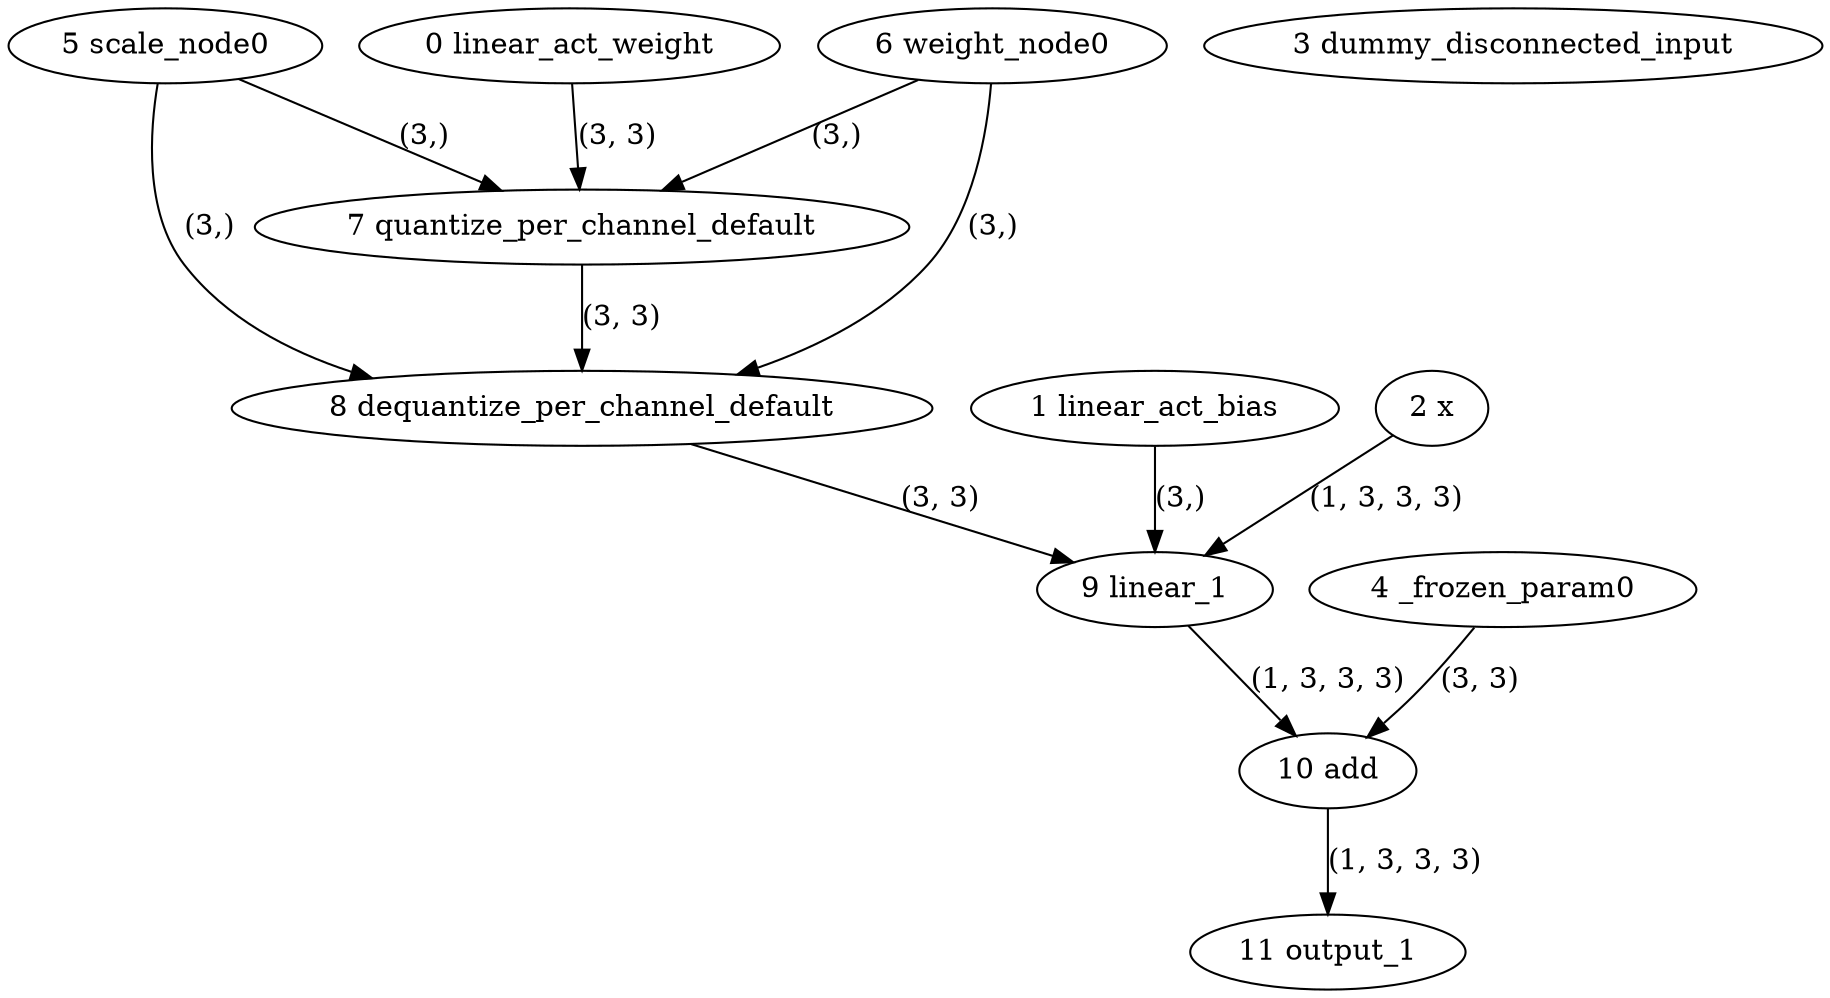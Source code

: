 strict digraph  {
"0 linear_act_weight" [id=0, type=get_attr];
"1 linear_act_bias" [id=1, type=get_attr];
"2 x" [id=2, type=input];
"3 dummy_disconnected_input" [id=3, type=input];
"4 _frozen_param0" [id=4, type=get_attr];
"5 scale_node0" [id=5, type=get_attr];
"6 weight_node0" [id=6, type=get_attr];
"7 quantize_per_channel_default" [id=7, type=quantize_per_channel];
"8 dequantize_per_channel_default" [id=8, type=dequantize_per_channel];
"9 linear_1" [id=9, type=linear];
"10 add" [id=10, type=add];
"11 output_1" [id=11, type=output];
"0 linear_act_weight" -> "7 quantize_per_channel_default"  [label="(3, 3)", style=solid];
"1 linear_act_bias" -> "9 linear_1"  [label="(3,)", style=solid];
"2 x" -> "9 linear_1"  [label="(1, 3, 3, 3)", style=solid];
"4 _frozen_param0" -> "10 add"  [label="(3, 3)", style=solid];
"5 scale_node0" -> "7 quantize_per_channel_default"  [label="(3,)", style=solid];
"5 scale_node0" -> "8 dequantize_per_channel_default"  [label="(3,)", style=solid];
"6 weight_node0" -> "7 quantize_per_channel_default"  [label="(3,)", style=solid];
"6 weight_node0" -> "8 dequantize_per_channel_default"  [label="(3,)", style=solid];
"7 quantize_per_channel_default" -> "8 dequantize_per_channel_default"  [label="(3, 3)", style=solid];
"8 dequantize_per_channel_default" -> "9 linear_1"  [label="(3, 3)", style=solid];
"9 linear_1" -> "10 add"  [label="(1, 3, 3, 3)", style=solid];
"10 add" -> "11 output_1"  [label="(1, 3, 3, 3)", style=solid];
}
